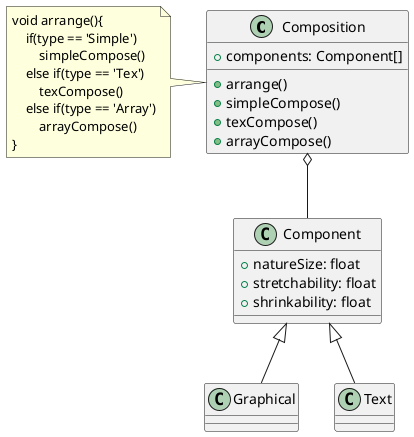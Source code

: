 @startuml init4
class Composition{
    + components: Component[]
    + arrange()
    + simpleCompose()
    + texCompose()
    + arrayCompose()
}

note left of Composition
void arrange(){
    if(type == 'Simple')
        simpleCompose()
    else if(type == 'Tex')
        texCompose()
    else if(type == 'Array')
        arrayCompose()
}
end note

class Component{
    + natureSize: float
    + stretchability: float
    + shrinkability: float
}

together{
    class Text{

    }

    class Graphical{

    }
}

Component <|-- Text
Component <|-- Graphical
Composition o-- Component

@enduml